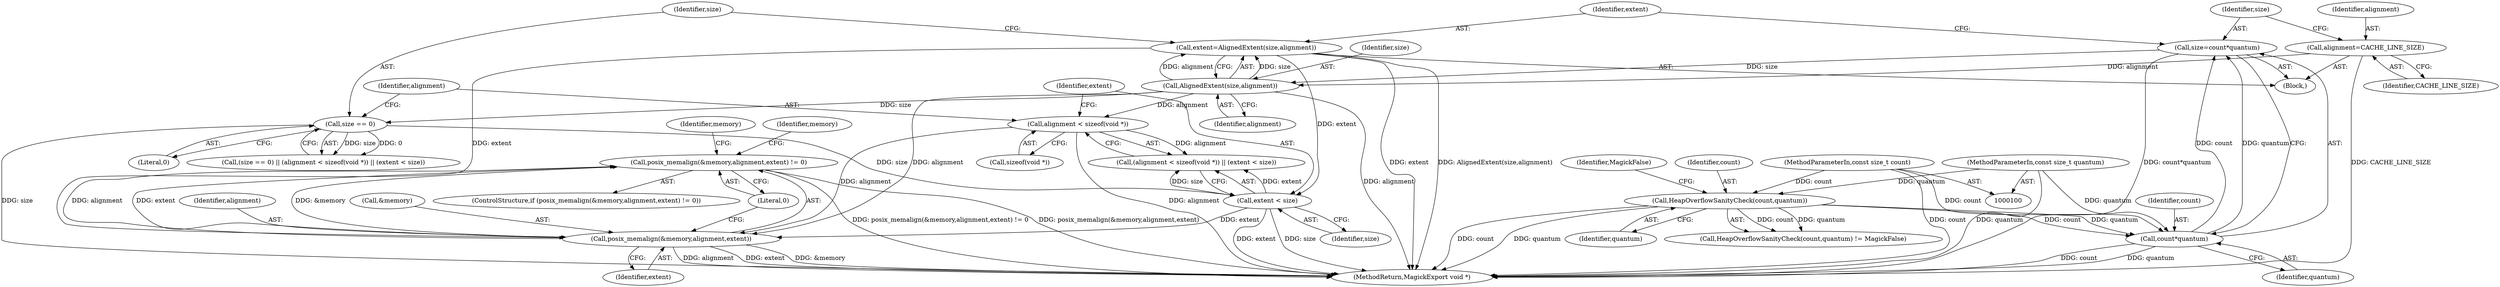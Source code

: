 digraph "0_ImageMagick_0474237508f39c4f783208123431815f1ededb76_3@API" {
"1000152" [label="(Call,posix_memalign(&memory,alignment,extent) != 0)"];
"1000153" [label="(Call,posix_memalign(&memory,alignment,extent))"];
"1000140" [label="(Call,alignment < sizeof(void *))"];
"1000131" [label="(Call,AlignedExtent(size,alignment))"];
"1000124" [label="(Call,size=count*quantum)"];
"1000126" [label="(Call,count*quantum)"];
"1000110" [label="(Call,HeapOverflowSanityCheck(count,quantum))"];
"1000101" [label="(MethodParameterIn,const size_t count)"];
"1000102" [label="(MethodParameterIn,const size_t quantum)"];
"1000121" [label="(Call,alignment=CACHE_LINE_SIZE)"];
"1000129" [label="(Call,extent=AlignedExtent(size,alignment))"];
"1000144" [label="(Call,extent < size)"];
"1000136" [label="(Call,size == 0)"];
"1000157" [label="(Identifier,extent)"];
"1000154" [label="(Call,&memory)"];
"1000101" [label="(MethodParameterIn,const size_t count)"];
"1000141" [label="(Identifier,alignment)"];
"1000142" [label="(Call,sizeof(void *))"];
"1000138" [label="(Literal,0)"];
"1000140" [label="(Call,alignment < sizeof(void *))"];
"1000153" [label="(Call,posix_memalign(&memory,alignment,extent))"];
"1000110" [label="(Call,HeapOverflowSanityCheck(count,quantum))"];
"1000156" [label="(Identifier,alignment)"];
"1000103" [label="(Block,)"];
"1000123" [label="(Identifier,CACHE_LINE_SIZE)"];
"1000163" [label="(Identifier,memory)"];
"1000136" [label="(Call,size == 0)"];
"1000129" [label="(Call,extent=AlignedExtent(size,alignment))"];
"1000135" [label="(Call,(size == 0) || (alignment < sizeof(void *)) || (extent < size))"];
"1000151" [label="(ControlStructure,if (posix_memalign(&memory,alignment,extent) != 0))"];
"1000113" [label="(Identifier,MagickFalse)"];
"1000164" [label="(MethodReturn,MagickExport void *)"];
"1000160" [label="(Identifier,memory)"];
"1000111" [label="(Identifier,count)"];
"1000112" [label="(Identifier,quantum)"];
"1000131" [label="(Call,AlignedExtent(size,alignment))"];
"1000133" [label="(Identifier,alignment)"];
"1000145" [label="(Identifier,extent)"];
"1000122" [label="(Identifier,alignment)"];
"1000128" [label="(Identifier,quantum)"];
"1000152" [label="(Call,posix_memalign(&memory,alignment,extent) != 0)"];
"1000126" [label="(Call,count*quantum)"];
"1000102" [label="(MethodParameterIn,const size_t quantum)"];
"1000132" [label="(Identifier,size)"];
"1000158" [label="(Literal,0)"];
"1000125" [label="(Identifier,size)"];
"1000139" [label="(Call,(alignment < sizeof(void *)) || (extent < size))"];
"1000137" [label="(Identifier,size)"];
"1000127" [label="(Identifier,count)"];
"1000146" [label="(Identifier,size)"];
"1000130" [label="(Identifier,extent)"];
"1000121" [label="(Call,alignment=CACHE_LINE_SIZE)"];
"1000109" [label="(Call,HeapOverflowSanityCheck(count,quantum) != MagickFalse)"];
"1000124" [label="(Call,size=count*quantum)"];
"1000144" [label="(Call,extent < size)"];
"1000152" -> "1000151"  [label="AST: "];
"1000152" -> "1000158"  [label="CFG: "];
"1000153" -> "1000152"  [label="AST: "];
"1000158" -> "1000152"  [label="AST: "];
"1000160" -> "1000152"  [label="CFG: "];
"1000163" -> "1000152"  [label="CFG: "];
"1000152" -> "1000164"  [label="DDG: posix_memalign(&memory,alignment,extent) != 0"];
"1000152" -> "1000164"  [label="DDG: posix_memalign(&memory,alignment,extent)"];
"1000153" -> "1000152"  [label="DDG: &memory"];
"1000153" -> "1000152"  [label="DDG: alignment"];
"1000153" -> "1000152"  [label="DDG: extent"];
"1000153" -> "1000157"  [label="CFG: "];
"1000154" -> "1000153"  [label="AST: "];
"1000156" -> "1000153"  [label="AST: "];
"1000157" -> "1000153"  [label="AST: "];
"1000158" -> "1000153"  [label="CFG: "];
"1000153" -> "1000164"  [label="DDG: extent"];
"1000153" -> "1000164"  [label="DDG: &memory"];
"1000153" -> "1000164"  [label="DDG: alignment"];
"1000140" -> "1000153"  [label="DDG: alignment"];
"1000131" -> "1000153"  [label="DDG: alignment"];
"1000129" -> "1000153"  [label="DDG: extent"];
"1000144" -> "1000153"  [label="DDG: extent"];
"1000140" -> "1000139"  [label="AST: "];
"1000140" -> "1000142"  [label="CFG: "];
"1000141" -> "1000140"  [label="AST: "];
"1000142" -> "1000140"  [label="AST: "];
"1000145" -> "1000140"  [label="CFG: "];
"1000139" -> "1000140"  [label="CFG: "];
"1000140" -> "1000164"  [label="DDG: alignment"];
"1000140" -> "1000139"  [label="DDG: alignment"];
"1000131" -> "1000140"  [label="DDG: alignment"];
"1000131" -> "1000129"  [label="AST: "];
"1000131" -> "1000133"  [label="CFG: "];
"1000132" -> "1000131"  [label="AST: "];
"1000133" -> "1000131"  [label="AST: "];
"1000129" -> "1000131"  [label="CFG: "];
"1000131" -> "1000164"  [label="DDG: alignment"];
"1000131" -> "1000129"  [label="DDG: size"];
"1000131" -> "1000129"  [label="DDG: alignment"];
"1000124" -> "1000131"  [label="DDG: size"];
"1000121" -> "1000131"  [label="DDG: alignment"];
"1000131" -> "1000136"  [label="DDG: size"];
"1000124" -> "1000103"  [label="AST: "];
"1000124" -> "1000126"  [label="CFG: "];
"1000125" -> "1000124"  [label="AST: "];
"1000126" -> "1000124"  [label="AST: "];
"1000130" -> "1000124"  [label="CFG: "];
"1000124" -> "1000164"  [label="DDG: count*quantum"];
"1000126" -> "1000124"  [label="DDG: count"];
"1000126" -> "1000124"  [label="DDG: quantum"];
"1000126" -> "1000128"  [label="CFG: "];
"1000127" -> "1000126"  [label="AST: "];
"1000128" -> "1000126"  [label="AST: "];
"1000126" -> "1000164"  [label="DDG: count"];
"1000126" -> "1000164"  [label="DDG: quantum"];
"1000110" -> "1000126"  [label="DDG: count"];
"1000110" -> "1000126"  [label="DDG: quantum"];
"1000101" -> "1000126"  [label="DDG: count"];
"1000102" -> "1000126"  [label="DDG: quantum"];
"1000110" -> "1000109"  [label="AST: "];
"1000110" -> "1000112"  [label="CFG: "];
"1000111" -> "1000110"  [label="AST: "];
"1000112" -> "1000110"  [label="AST: "];
"1000113" -> "1000110"  [label="CFG: "];
"1000110" -> "1000164"  [label="DDG: quantum"];
"1000110" -> "1000164"  [label="DDG: count"];
"1000110" -> "1000109"  [label="DDG: count"];
"1000110" -> "1000109"  [label="DDG: quantum"];
"1000101" -> "1000110"  [label="DDG: count"];
"1000102" -> "1000110"  [label="DDG: quantum"];
"1000101" -> "1000100"  [label="AST: "];
"1000101" -> "1000164"  [label="DDG: count"];
"1000102" -> "1000100"  [label="AST: "];
"1000102" -> "1000164"  [label="DDG: quantum"];
"1000121" -> "1000103"  [label="AST: "];
"1000121" -> "1000123"  [label="CFG: "];
"1000122" -> "1000121"  [label="AST: "];
"1000123" -> "1000121"  [label="AST: "];
"1000125" -> "1000121"  [label="CFG: "];
"1000121" -> "1000164"  [label="DDG: CACHE_LINE_SIZE"];
"1000129" -> "1000103"  [label="AST: "];
"1000130" -> "1000129"  [label="AST: "];
"1000137" -> "1000129"  [label="CFG: "];
"1000129" -> "1000164"  [label="DDG: extent"];
"1000129" -> "1000164"  [label="DDG: AlignedExtent(size,alignment)"];
"1000129" -> "1000144"  [label="DDG: extent"];
"1000144" -> "1000139"  [label="AST: "];
"1000144" -> "1000146"  [label="CFG: "];
"1000145" -> "1000144"  [label="AST: "];
"1000146" -> "1000144"  [label="AST: "];
"1000139" -> "1000144"  [label="CFG: "];
"1000144" -> "1000164"  [label="DDG: size"];
"1000144" -> "1000164"  [label="DDG: extent"];
"1000144" -> "1000139"  [label="DDG: extent"];
"1000144" -> "1000139"  [label="DDG: size"];
"1000136" -> "1000144"  [label="DDG: size"];
"1000136" -> "1000135"  [label="AST: "];
"1000136" -> "1000138"  [label="CFG: "];
"1000137" -> "1000136"  [label="AST: "];
"1000138" -> "1000136"  [label="AST: "];
"1000141" -> "1000136"  [label="CFG: "];
"1000135" -> "1000136"  [label="CFG: "];
"1000136" -> "1000164"  [label="DDG: size"];
"1000136" -> "1000135"  [label="DDG: size"];
"1000136" -> "1000135"  [label="DDG: 0"];
}
